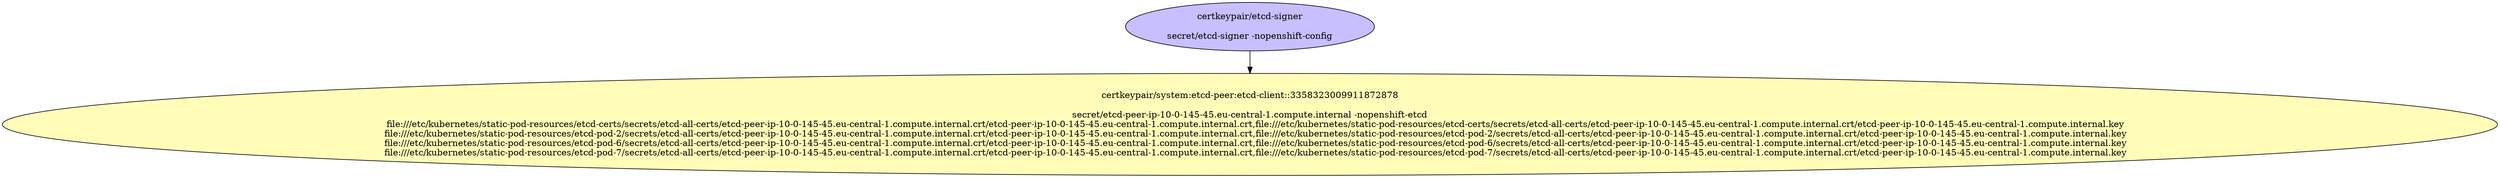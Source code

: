 digraph "Local Certificate" {
  // Node definitions.
  1 [
    label="certkeypair/etcd-signer\n\nsecret/etcd-signer -nopenshift-config\n"
    style=filled
    fillcolor="#c7bfff"
  ];
  3 [
    label="certkeypair/system:etcd-peer:etcd-client::3358323009911872878\n\nsecret/etcd-peer-ip-10-0-145-45.eu-central-1.compute.internal -nopenshift-etcd\n    file:///etc/kubernetes/static-pod-resources/etcd-certs/secrets/etcd-all-certs/etcd-peer-ip-10-0-145-45.eu-central-1.compute.internal.crt/etcd-peer-ip-10-0-145-45.eu-central-1.compute.internal.crt,file:///etc/kubernetes/static-pod-resources/etcd-certs/secrets/etcd-all-certs/etcd-peer-ip-10-0-145-45.eu-central-1.compute.internal.crt/etcd-peer-ip-10-0-145-45.eu-central-1.compute.internal.key\n    file:///etc/kubernetes/static-pod-resources/etcd-pod-2/secrets/etcd-all-certs/etcd-peer-ip-10-0-145-45.eu-central-1.compute.internal.crt/etcd-peer-ip-10-0-145-45.eu-central-1.compute.internal.crt,file:///etc/kubernetes/static-pod-resources/etcd-pod-2/secrets/etcd-all-certs/etcd-peer-ip-10-0-145-45.eu-central-1.compute.internal.crt/etcd-peer-ip-10-0-145-45.eu-central-1.compute.internal.key\n    file:///etc/kubernetes/static-pod-resources/etcd-pod-6/secrets/etcd-all-certs/etcd-peer-ip-10-0-145-45.eu-central-1.compute.internal.crt/etcd-peer-ip-10-0-145-45.eu-central-1.compute.internal.crt,file:///etc/kubernetes/static-pod-resources/etcd-pod-6/secrets/etcd-all-certs/etcd-peer-ip-10-0-145-45.eu-central-1.compute.internal.crt/etcd-peer-ip-10-0-145-45.eu-central-1.compute.internal.key\n    file:///etc/kubernetes/static-pod-resources/etcd-pod-7/secrets/etcd-all-certs/etcd-peer-ip-10-0-145-45.eu-central-1.compute.internal.crt/etcd-peer-ip-10-0-145-45.eu-central-1.compute.internal.crt,file:///etc/kubernetes/static-pod-resources/etcd-pod-7/secrets/etcd-all-certs/etcd-peer-ip-10-0-145-45.eu-central-1.compute.internal.crt/etcd-peer-ip-10-0-145-45.eu-central-1.compute.internal.key\n"
    style=filled
    fillcolor="#fffdb8"
  ];

  // Edge definitions.
  1 -> 3;
}